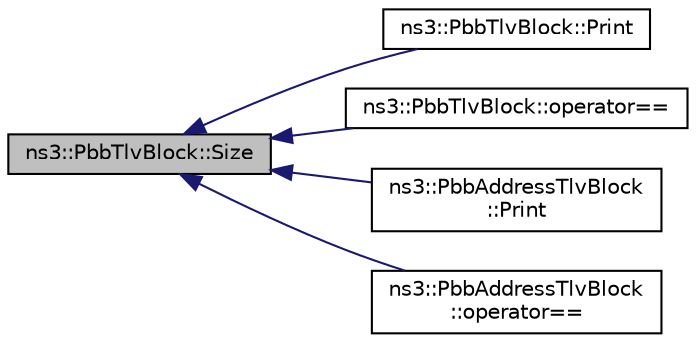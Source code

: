 digraph "ns3::PbbTlvBlock::Size"
{
  edge [fontname="Helvetica",fontsize="10",labelfontname="Helvetica",labelfontsize="10"];
  node [fontname="Helvetica",fontsize="10",shape=record];
  rankdir="LR";
  Node1 [label="ns3::PbbTlvBlock::Size",height=0.2,width=0.4,color="black", fillcolor="grey75", style="filled", fontcolor="black"];
  Node1 -> Node2 [dir="back",color="midnightblue",fontsize="10",style="solid"];
  Node2 [label="ns3::PbbTlvBlock::Print",height=0.2,width=0.4,color="black", fillcolor="white", style="filled",URL="$d8/d5b/classns3_1_1PbbTlvBlock.html#a1bcb41b79d2368cf25a25ebce341b0c7",tooltip="Pretty-prints the contents of this block, with specified indentation. "];
  Node1 -> Node3 [dir="back",color="midnightblue",fontsize="10",style="solid"];
  Node3 [label="ns3::PbbTlvBlock::operator==",height=0.2,width=0.4,color="black", fillcolor="white", style="filled",URL="$d8/d5b/classns3_1_1PbbTlvBlock.html#acced16d85646869a32f20884f8a0fd53",tooltip="Equality operator for PbbTlvBlock. "];
  Node1 -> Node4 [dir="back",color="midnightblue",fontsize="10",style="solid"];
  Node4 [label="ns3::PbbAddressTlvBlock\l::Print",height=0.2,width=0.4,color="black", fillcolor="white", style="filled",URL="$de/d87/classns3_1_1PbbAddressTlvBlock.html#a6a49d38b6589c560b8b5f9c508c19a05",tooltip="Pretty-prints the contents of this block, with specified indentation. "];
  Node1 -> Node5 [dir="back",color="midnightblue",fontsize="10",style="solid"];
  Node5 [label="ns3::PbbAddressTlvBlock\l::operator==",height=0.2,width=0.4,color="black", fillcolor="white", style="filled",URL="$de/d87/classns3_1_1PbbAddressTlvBlock.html#a80a2d8a2b596e789749e4a204a306b55",tooltip="Equality operator for PbbAddressTlvBlock. "];
}

